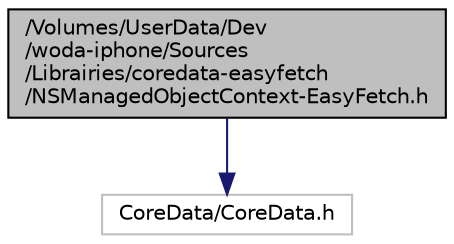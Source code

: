 digraph "/Volumes/UserData/Dev/woda-iphone/Sources/Librairies/coredata-easyfetch/NSManagedObjectContext-EasyFetch.h"
{
  edge [fontname="Helvetica",fontsize="10",labelfontname="Helvetica",labelfontsize="10"];
  node [fontname="Helvetica",fontsize="10",shape=record];
  Node1 [label="/Volumes/UserData/Dev\l/woda-iphone/Sources\l/Librairies/coredata-easyfetch\l/NSManagedObjectContext-EasyFetch.h",height=0.2,width=0.4,color="black", fillcolor="grey75", style="filled" fontcolor="black"];
  Node1 -> Node2 [color="midnightblue",fontsize="10",style="solid",fontname="Helvetica"];
  Node2 [label="CoreData/CoreData.h",height=0.2,width=0.4,color="grey75", fillcolor="white", style="filled"];
}
